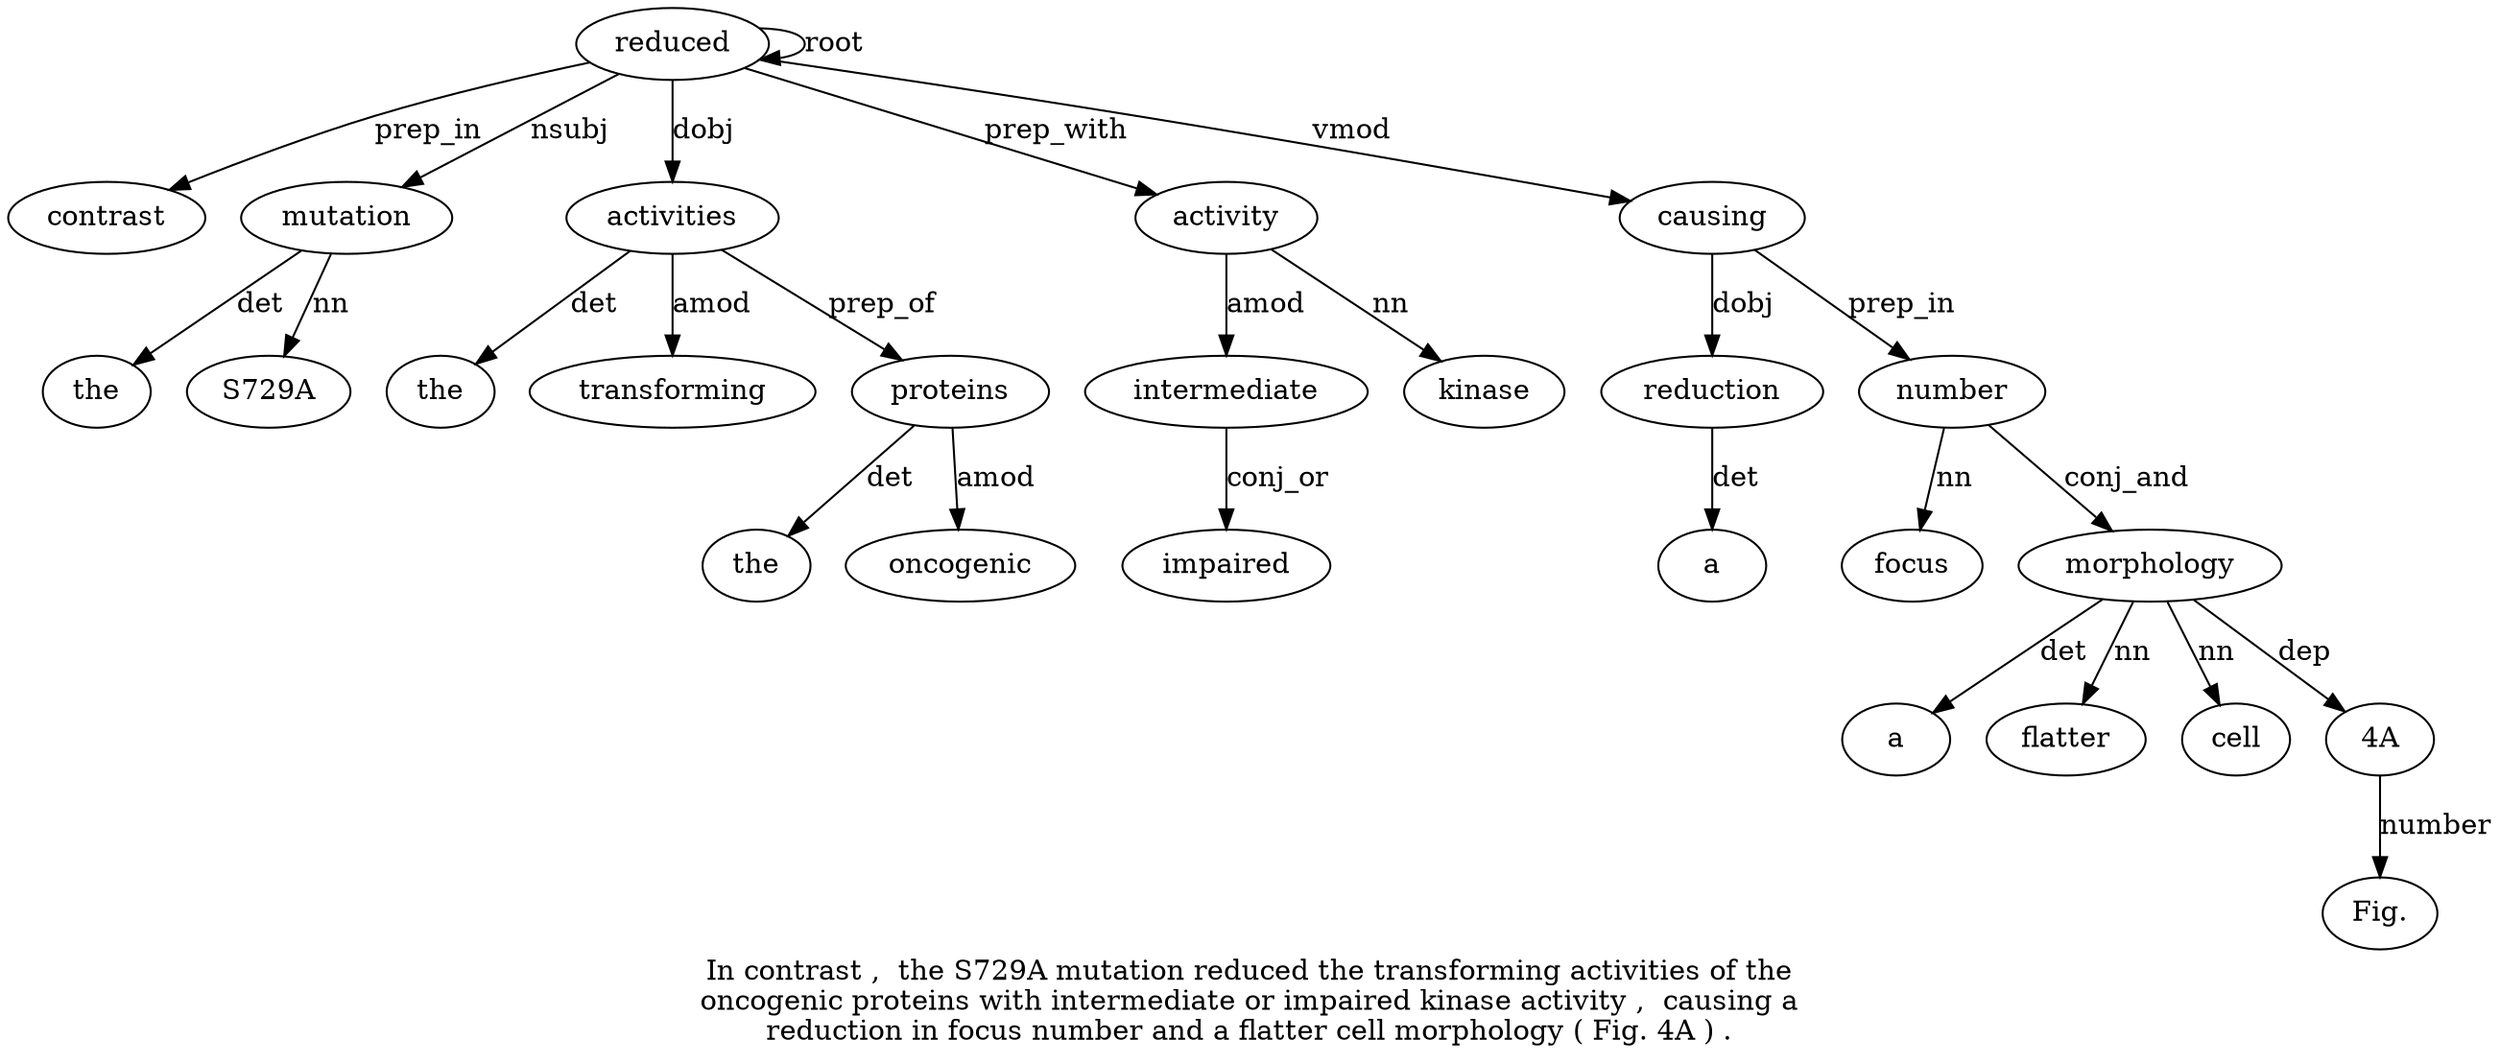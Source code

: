 digraph "In contrast ,  the S729A mutation reduced the transforming activities of the oncogenic proteins with intermediate or impaired kinase activity ,  causing a reduction in focus number and a flatter cell morphology ( Fig. 4A ) ." {
label="In contrast ,  the S729A mutation reduced the transforming activities of the
oncogenic proteins with intermediate or impaired kinase activity ,  causing a
reduction in focus number and a flatter cell morphology ( Fig. 4A ) .";
reduced7 [style=filled, fillcolor=white, label=reduced];
contrast2 [style=filled, fillcolor=white, label=contrast];
reduced7 -> contrast2  [label=prep_in];
mutation6 [style=filled, fillcolor=white, label=mutation];
the4 [style=filled, fillcolor=white, label=the];
mutation6 -> the4  [label=det];
S729A5 [style=filled, fillcolor=white, label=S729A];
mutation6 -> S729A5  [label=nn];
reduced7 -> mutation6  [label=nsubj];
reduced7 -> reduced7  [label=root];
activities10 [style=filled, fillcolor=white, label=activities];
the8 [style=filled, fillcolor=white, label=the];
activities10 -> the8  [label=det];
transforming9 [style=filled, fillcolor=white, label=transforming];
activities10 -> transforming9  [label=amod];
reduced7 -> activities10  [label=dobj];
proteins14 [style=filled, fillcolor=white, label=proteins];
the12 [style=filled, fillcolor=white, label=the];
proteins14 -> the12  [label=det];
oncogenic13 [style=filled, fillcolor=white, label=oncogenic];
proteins14 -> oncogenic13  [label=amod];
activities10 -> proteins14  [label=prep_of];
activity20 [style=filled, fillcolor=white, label=activity];
intermediate16 [style=filled, fillcolor=white, label=intermediate];
activity20 -> intermediate16  [label=amod];
impaired18 [style=filled, fillcolor=white, label=impaired];
intermediate16 -> impaired18  [label=conj_or];
kinase19 [style=filled, fillcolor=white, label=kinase];
activity20 -> kinase19  [label=nn];
reduced7 -> activity20  [label=prep_with];
causing22 [style=filled, fillcolor=white, label=causing];
reduced7 -> causing22  [label=vmod];
reduction24 [style=filled, fillcolor=white, label=reduction];
a23 [style=filled, fillcolor=white, label=a];
reduction24 -> a23  [label=det];
causing22 -> reduction24  [label=dobj];
number27 [style=filled, fillcolor=white, label=number];
focus26 [style=filled, fillcolor=white, label=focus];
number27 -> focus26  [label=nn];
causing22 -> number27  [label=prep_in];
morphology32 [style=filled, fillcolor=white, label=morphology];
a29 [style=filled, fillcolor=white, label=a];
morphology32 -> a29  [label=det];
flatter30 [style=filled, fillcolor=white, label=flatter];
morphology32 -> flatter30  [label=nn];
cell31 [style=filled, fillcolor=white, label=cell];
morphology32 -> cell31  [label=nn];
number27 -> morphology32  [label=conj_and];
"4A35" [style=filled, fillcolor=white, label="4A"];
"Fig.34" [style=filled, fillcolor=white, label="Fig."];
"4A35" -> "Fig.34"  [label=number];
morphology32 -> "4A35"  [label=dep];
}
